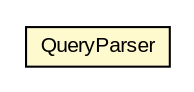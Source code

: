 #!/usr/local/bin/dot
#
# Class diagram 
# Generated by UMLGraph version 5.3 (http://www.umlgraph.org/)
#

digraph G {
	edge [fontname="arial",fontsize=10,labelfontname="arial",labelfontsize=10];
	node [fontname="arial",fontsize=10,shape=plaintext];
	nodesep=0.25;
	ranksep=0.5;
	// context.arch.intelligibility.apps.imautostatus.QueryParser
	c132511 [label=<<table title="context.arch.intelligibility.apps.imautostatus.QueryParser" border="0" cellborder="1" cellspacing="0" cellpadding="2" port="p" bgcolor="lemonChiffon" href="./QueryParser.html">
		<tr><td><table border="0" cellspacing="0" cellpadding="1">
<tr><td align="center" balign="center"> QueryParser </td></tr>
		</table></td></tr>
		</table>>, fontname="arial", fontcolor="black", fontsize=10.0];
}


